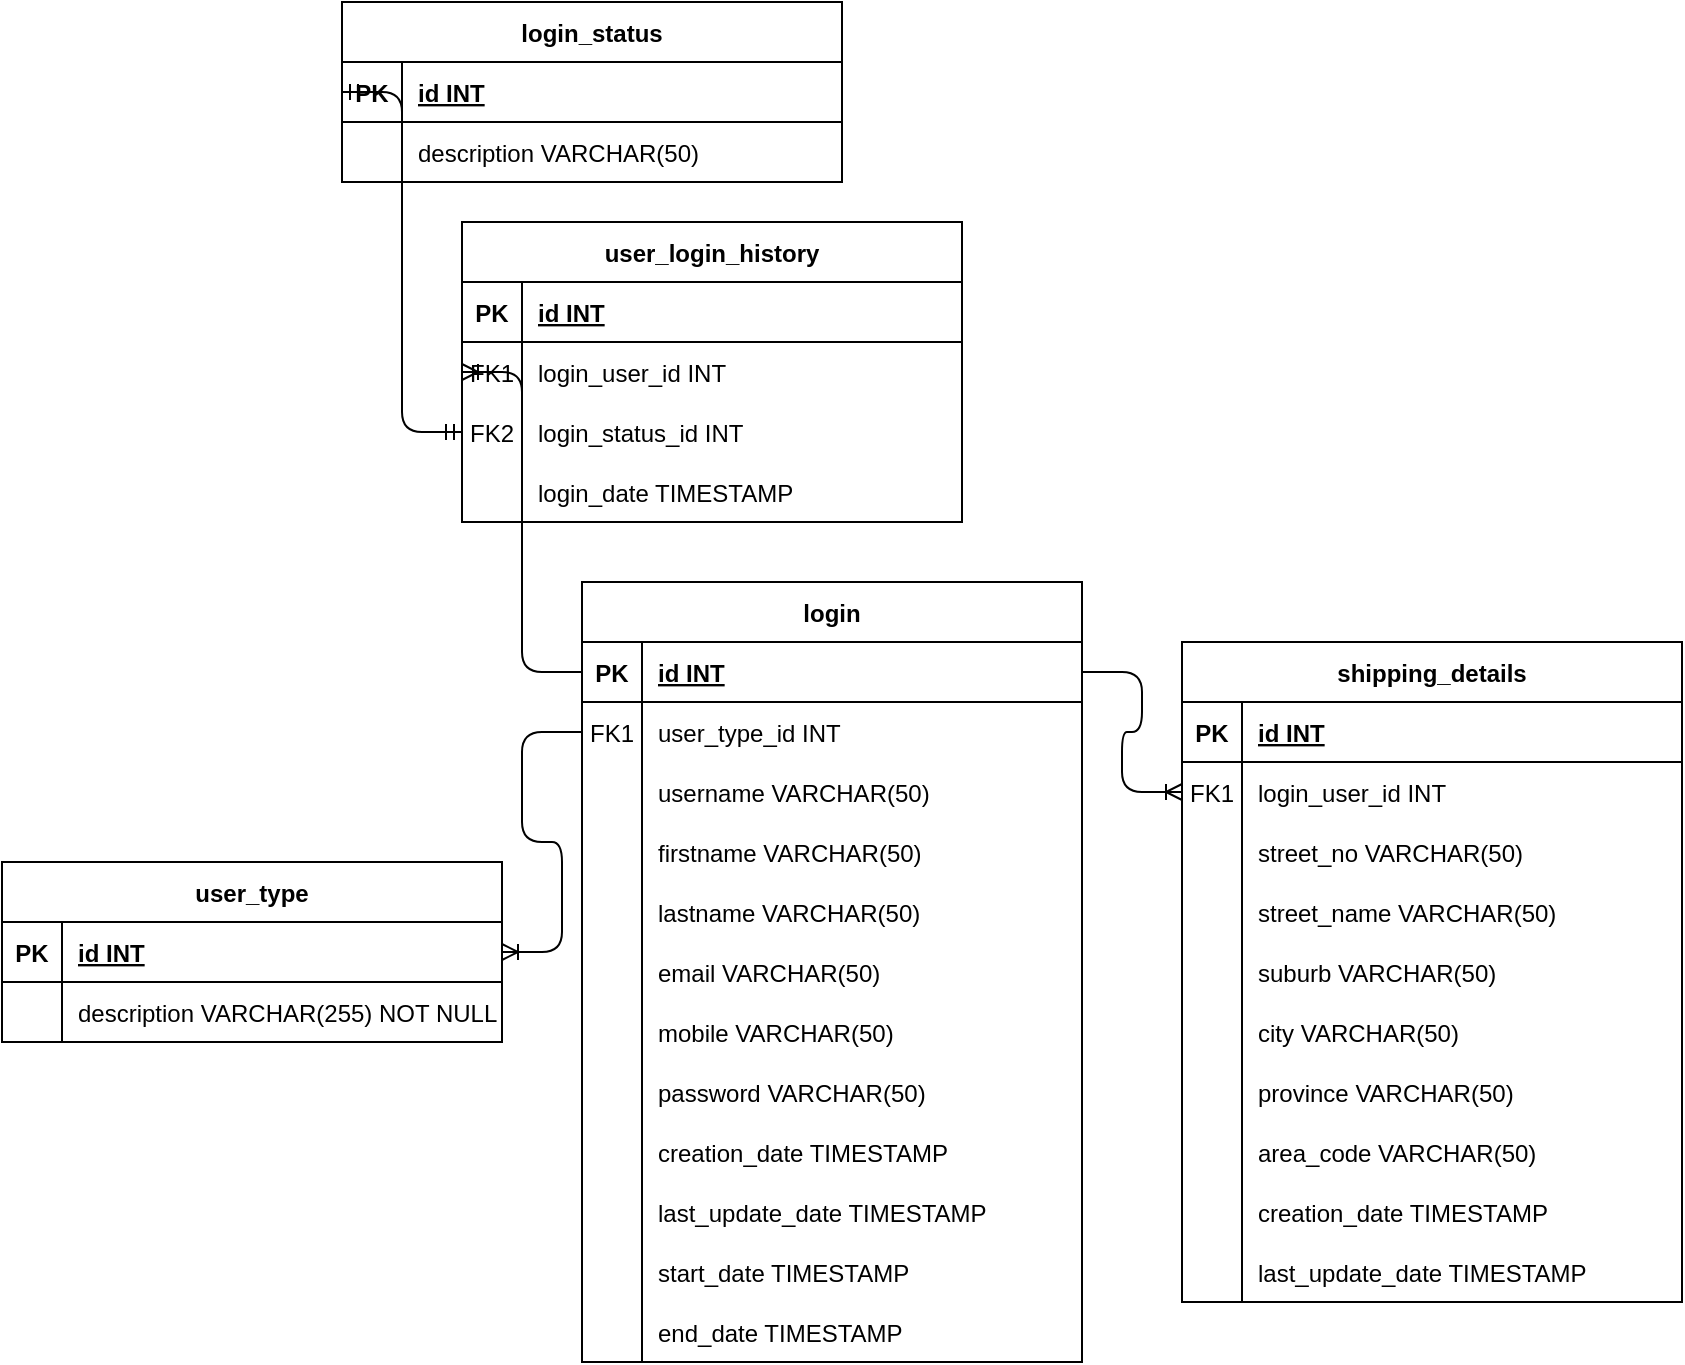 <mxfile version="14.6.1" type="device"><diagram id="R2lEEEUBdFMjLlhIrx00" name="Page-1"><mxGraphModel dx="1673" dy="2034" grid="1" gridSize="10" guides="1" tooltips="1" connect="1" arrows="1" fold="1" page="1" pageScale="1" pageWidth="850" pageHeight="1100" math="0" shadow="0" extFonts="Permanent Marker^https://fonts.googleapis.com/css?family=Permanent+Marker"><root><mxCell id="0"/><mxCell id="1" parent="0"/><mxCell id="C-vyLk0tnHw3VtMMgP7b-23" value="user_type" style="shape=table;startSize=30;container=1;collapsible=1;childLayout=tableLayout;fixedRows=1;rowLines=0;fontStyle=1;align=center;resizeLast=1;" parent="1" vertex="1"><mxGeometry x="80" y="-610" width="250" height="90" as="geometry"/></mxCell><mxCell id="C-vyLk0tnHw3VtMMgP7b-24" value="" style="shape=partialRectangle;collapsible=0;dropTarget=0;pointerEvents=0;fillColor=none;points=[[0,0.5],[1,0.5]];portConstraint=eastwest;top=0;left=0;right=0;bottom=1;" parent="C-vyLk0tnHw3VtMMgP7b-23" vertex="1"><mxGeometry y="30" width="250" height="30" as="geometry"/></mxCell><mxCell id="C-vyLk0tnHw3VtMMgP7b-25" value="PK" style="shape=partialRectangle;overflow=hidden;connectable=0;fillColor=none;top=0;left=0;bottom=0;right=0;fontStyle=1;" parent="C-vyLk0tnHw3VtMMgP7b-24" vertex="1"><mxGeometry width="30" height="30" as="geometry"/></mxCell><mxCell id="C-vyLk0tnHw3VtMMgP7b-26" value="id INT" style="shape=partialRectangle;overflow=hidden;connectable=0;fillColor=none;top=0;left=0;bottom=0;right=0;align=left;spacingLeft=6;fontStyle=5;" parent="C-vyLk0tnHw3VtMMgP7b-24" vertex="1"><mxGeometry x="30" width="220" height="30" as="geometry"/></mxCell><mxCell id="C-vyLk0tnHw3VtMMgP7b-27" value="" style="shape=partialRectangle;collapsible=0;dropTarget=0;pointerEvents=0;fillColor=none;points=[[0,0.5],[1,0.5]];portConstraint=eastwest;top=0;left=0;right=0;bottom=0;" parent="C-vyLk0tnHw3VtMMgP7b-23" vertex="1"><mxGeometry y="60" width="250" height="30" as="geometry"/></mxCell><mxCell id="C-vyLk0tnHw3VtMMgP7b-28" value="" style="shape=partialRectangle;overflow=hidden;connectable=0;fillColor=none;top=0;left=0;bottom=0;right=0;" parent="C-vyLk0tnHw3VtMMgP7b-27" vertex="1"><mxGeometry width="30" height="30" as="geometry"/></mxCell><mxCell id="C-vyLk0tnHw3VtMMgP7b-29" value="description VARCHAR(255) NOT NULL" style="shape=partialRectangle;overflow=hidden;connectable=0;fillColor=none;top=0;left=0;bottom=0;right=0;align=left;spacingLeft=6;" parent="C-vyLk0tnHw3VtMMgP7b-27" vertex="1"><mxGeometry x="30" width="220" height="30" as="geometry"/></mxCell><mxCell id="iZ-KJkPTC_FPO8PK14nZ-64" value="" style="edgeStyle=entityRelationEdgeStyle;fontSize=12;html=1;endArrow=ERoneToMany;entryX=1;entryY=0.5;entryDx=0;entryDy=0;exitX=0;exitY=0.5;exitDx=0;exitDy=0;" edge="1" parent="1" source="C-vyLk0tnHw3VtMMgP7b-6" target="C-vyLk0tnHw3VtMMgP7b-24"><mxGeometry width="100" height="100" relative="1" as="geometry"><mxPoint x="370" y="-640" as="sourcePoint"/><mxPoint x="470" y="-740" as="targetPoint"/></mxGeometry></mxCell><mxCell id="C-vyLk0tnHw3VtMMgP7b-2" value="login" style="shape=table;startSize=30;container=1;collapsible=1;childLayout=tableLayout;fixedRows=1;rowLines=0;fontStyle=1;align=center;resizeLast=1;" parent="1" vertex="1"><mxGeometry x="370" y="-750" width="250" height="390" as="geometry"><mxRectangle x="440" y="130" width="60" height="30" as="alternateBounds"/></mxGeometry></mxCell><mxCell id="C-vyLk0tnHw3VtMMgP7b-3" value="" style="shape=partialRectangle;collapsible=0;dropTarget=0;pointerEvents=0;fillColor=none;points=[[0,0.5],[1,0.5]];portConstraint=eastwest;top=0;left=0;right=0;bottom=1;" parent="C-vyLk0tnHw3VtMMgP7b-2" vertex="1"><mxGeometry y="30" width="250" height="30" as="geometry"/></mxCell><mxCell id="C-vyLk0tnHw3VtMMgP7b-4" value="PK" style="shape=partialRectangle;overflow=hidden;connectable=0;fillColor=none;top=0;left=0;bottom=0;right=0;fontStyle=1;" parent="C-vyLk0tnHw3VtMMgP7b-3" vertex="1"><mxGeometry width="30" height="30" as="geometry"/></mxCell><mxCell id="C-vyLk0tnHw3VtMMgP7b-5" value="id INT" style="shape=partialRectangle;overflow=hidden;connectable=0;fillColor=none;top=0;left=0;bottom=0;right=0;align=left;spacingLeft=6;fontStyle=5;" parent="C-vyLk0tnHw3VtMMgP7b-3" vertex="1"><mxGeometry x="30" width="220" height="30" as="geometry"/></mxCell><mxCell id="C-vyLk0tnHw3VtMMgP7b-6" value="" style="shape=partialRectangle;collapsible=0;dropTarget=0;pointerEvents=0;fillColor=none;points=[[0,0.5],[1,0.5]];portConstraint=eastwest;top=0;left=0;right=0;bottom=0;" parent="C-vyLk0tnHw3VtMMgP7b-2" vertex="1"><mxGeometry y="60" width="250" height="30" as="geometry"/></mxCell><mxCell id="C-vyLk0tnHw3VtMMgP7b-7" value="FK1" style="shape=partialRectangle;overflow=hidden;connectable=0;fillColor=none;top=0;left=0;bottom=0;right=0;" parent="C-vyLk0tnHw3VtMMgP7b-6" vertex="1"><mxGeometry width="30" height="30" as="geometry"/></mxCell><mxCell id="C-vyLk0tnHw3VtMMgP7b-8" value="user_type_id INT" style="shape=partialRectangle;overflow=hidden;connectable=0;fillColor=none;top=0;left=0;bottom=0;right=0;align=left;spacingLeft=6;" parent="C-vyLk0tnHw3VtMMgP7b-6" vertex="1"><mxGeometry x="30" width="220" height="30" as="geometry"/></mxCell><mxCell id="iZ-KJkPTC_FPO8PK14nZ-95" style="shape=partialRectangle;collapsible=0;dropTarget=0;pointerEvents=0;fillColor=none;points=[[0,0.5],[1,0.5]];portConstraint=eastwest;top=0;left=0;right=0;bottom=0;" vertex="1" parent="C-vyLk0tnHw3VtMMgP7b-2"><mxGeometry y="90" width="250" height="30" as="geometry"/></mxCell><mxCell id="iZ-KJkPTC_FPO8PK14nZ-96" style="shape=partialRectangle;overflow=hidden;connectable=0;fillColor=none;top=0;left=0;bottom=0;right=0;" vertex="1" parent="iZ-KJkPTC_FPO8PK14nZ-95"><mxGeometry width="30" height="30" as="geometry"/></mxCell><mxCell id="iZ-KJkPTC_FPO8PK14nZ-97" value="username VARCHAR(50)" style="shape=partialRectangle;overflow=hidden;connectable=0;fillColor=none;top=0;left=0;bottom=0;right=0;align=left;spacingLeft=6;" vertex="1" parent="iZ-KJkPTC_FPO8PK14nZ-95"><mxGeometry x="30" width="220" height="30" as="geometry"/></mxCell><mxCell id="iZ-KJkPTC_FPO8PK14nZ-98" style="shape=partialRectangle;collapsible=0;dropTarget=0;pointerEvents=0;fillColor=none;points=[[0,0.5],[1,0.5]];portConstraint=eastwest;top=0;left=0;right=0;bottom=0;" vertex="1" parent="C-vyLk0tnHw3VtMMgP7b-2"><mxGeometry y="120" width="250" height="30" as="geometry"/></mxCell><mxCell id="iZ-KJkPTC_FPO8PK14nZ-99" style="shape=partialRectangle;overflow=hidden;connectable=0;fillColor=none;top=0;left=0;bottom=0;right=0;" vertex="1" parent="iZ-KJkPTC_FPO8PK14nZ-98"><mxGeometry width="30" height="30" as="geometry"/></mxCell><mxCell id="iZ-KJkPTC_FPO8PK14nZ-100" value="firstname VARCHAR(50)" style="shape=partialRectangle;overflow=hidden;connectable=0;fillColor=none;top=0;left=0;bottom=0;right=0;align=left;spacingLeft=6;" vertex="1" parent="iZ-KJkPTC_FPO8PK14nZ-98"><mxGeometry x="30" width="220" height="30" as="geometry"/></mxCell><mxCell id="iZ-KJkPTC_FPO8PK14nZ-101" style="shape=partialRectangle;collapsible=0;dropTarget=0;pointerEvents=0;fillColor=none;points=[[0,0.5],[1,0.5]];portConstraint=eastwest;top=0;left=0;right=0;bottom=0;" vertex="1" parent="C-vyLk0tnHw3VtMMgP7b-2"><mxGeometry y="150" width="250" height="30" as="geometry"/></mxCell><mxCell id="iZ-KJkPTC_FPO8PK14nZ-102" style="shape=partialRectangle;overflow=hidden;connectable=0;fillColor=none;top=0;left=0;bottom=0;right=0;" vertex="1" parent="iZ-KJkPTC_FPO8PK14nZ-101"><mxGeometry width="30" height="30" as="geometry"/></mxCell><mxCell id="iZ-KJkPTC_FPO8PK14nZ-103" value="lastname VARCHAR(50)" style="shape=partialRectangle;overflow=hidden;connectable=0;fillColor=none;top=0;left=0;bottom=0;right=0;align=left;spacingLeft=6;" vertex="1" parent="iZ-KJkPTC_FPO8PK14nZ-101"><mxGeometry x="30" width="220" height="30" as="geometry"/></mxCell><mxCell id="iZ-KJkPTC_FPO8PK14nZ-104" style="shape=partialRectangle;collapsible=0;dropTarget=0;pointerEvents=0;fillColor=none;points=[[0,0.5],[1,0.5]];portConstraint=eastwest;top=0;left=0;right=0;bottom=0;" vertex="1" parent="C-vyLk0tnHw3VtMMgP7b-2"><mxGeometry y="180" width="250" height="30" as="geometry"/></mxCell><mxCell id="iZ-KJkPTC_FPO8PK14nZ-105" style="shape=partialRectangle;overflow=hidden;connectable=0;fillColor=none;top=0;left=0;bottom=0;right=0;" vertex="1" parent="iZ-KJkPTC_FPO8PK14nZ-104"><mxGeometry width="30" height="30" as="geometry"/></mxCell><mxCell id="iZ-KJkPTC_FPO8PK14nZ-106" value="email VARCHAR(50)" style="shape=partialRectangle;overflow=hidden;connectable=0;fillColor=none;top=0;left=0;bottom=0;right=0;align=left;spacingLeft=6;" vertex="1" parent="iZ-KJkPTC_FPO8PK14nZ-104"><mxGeometry x="30" width="220" height="30" as="geometry"/></mxCell><mxCell id="iZ-KJkPTC_FPO8PK14nZ-107" style="shape=partialRectangle;collapsible=0;dropTarget=0;pointerEvents=0;fillColor=none;points=[[0,0.5],[1,0.5]];portConstraint=eastwest;top=0;left=0;right=0;bottom=0;" vertex="1" parent="C-vyLk0tnHw3VtMMgP7b-2"><mxGeometry y="210" width="250" height="30" as="geometry"/></mxCell><mxCell id="iZ-KJkPTC_FPO8PK14nZ-108" style="shape=partialRectangle;overflow=hidden;connectable=0;fillColor=none;top=0;left=0;bottom=0;right=0;" vertex="1" parent="iZ-KJkPTC_FPO8PK14nZ-107"><mxGeometry width="30" height="30" as="geometry"/></mxCell><mxCell id="iZ-KJkPTC_FPO8PK14nZ-109" value="mobile VARCHAR(50)" style="shape=partialRectangle;overflow=hidden;connectable=0;fillColor=none;top=0;left=0;bottom=0;right=0;align=left;spacingLeft=6;" vertex="1" parent="iZ-KJkPTC_FPO8PK14nZ-107"><mxGeometry x="30" width="220" height="30" as="geometry"/></mxCell><mxCell id="iZ-KJkPTC_FPO8PK14nZ-110" style="shape=partialRectangle;collapsible=0;dropTarget=0;pointerEvents=0;fillColor=none;points=[[0,0.5],[1,0.5]];portConstraint=eastwest;top=0;left=0;right=0;bottom=0;" vertex="1" parent="C-vyLk0tnHw3VtMMgP7b-2"><mxGeometry y="240" width="250" height="30" as="geometry"/></mxCell><mxCell id="iZ-KJkPTC_FPO8PK14nZ-111" style="shape=partialRectangle;overflow=hidden;connectable=0;fillColor=none;top=0;left=0;bottom=0;right=0;" vertex="1" parent="iZ-KJkPTC_FPO8PK14nZ-110"><mxGeometry width="30" height="30" as="geometry"/></mxCell><mxCell id="iZ-KJkPTC_FPO8PK14nZ-112" value="password VARCHAR(50)" style="shape=partialRectangle;overflow=hidden;connectable=0;fillColor=none;top=0;left=0;bottom=0;right=0;align=left;spacingLeft=6;" vertex="1" parent="iZ-KJkPTC_FPO8PK14nZ-110"><mxGeometry x="30" width="220" height="30" as="geometry"/></mxCell><mxCell id="iZ-KJkPTC_FPO8PK14nZ-113" style="shape=partialRectangle;collapsible=0;dropTarget=0;pointerEvents=0;fillColor=none;points=[[0,0.5],[1,0.5]];portConstraint=eastwest;top=0;left=0;right=0;bottom=0;" vertex="1" parent="C-vyLk0tnHw3VtMMgP7b-2"><mxGeometry y="270" width="250" height="30" as="geometry"/></mxCell><mxCell id="iZ-KJkPTC_FPO8PK14nZ-114" style="shape=partialRectangle;overflow=hidden;connectable=0;fillColor=none;top=0;left=0;bottom=0;right=0;" vertex="1" parent="iZ-KJkPTC_FPO8PK14nZ-113"><mxGeometry width="30" height="30" as="geometry"/></mxCell><mxCell id="iZ-KJkPTC_FPO8PK14nZ-115" value="creation_date TIMESTAMP" style="shape=partialRectangle;overflow=hidden;connectable=0;fillColor=none;top=0;left=0;bottom=0;right=0;align=left;spacingLeft=6;" vertex="1" parent="iZ-KJkPTC_FPO8PK14nZ-113"><mxGeometry x="30" width="220" height="30" as="geometry"/></mxCell><mxCell id="iZ-KJkPTC_FPO8PK14nZ-119" style="shape=partialRectangle;collapsible=0;dropTarget=0;pointerEvents=0;fillColor=none;points=[[0,0.5],[1,0.5]];portConstraint=eastwest;top=0;left=0;right=0;bottom=0;" vertex="1" parent="C-vyLk0tnHw3VtMMgP7b-2"><mxGeometry y="300" width="250" height="30" as="geometry"/></mxCell><mxCell id="iZ-KJkPTC_FPO8PK14nZ-120" style="shape=partialRectangle;overflow=hidden;connectable=0;fillColor=none;top=0;left=0;bottom=0;right=0;" vertex="1" parent="iZ-KJkPTC_FPO8PK14nZ-119"><mxGeometry width="30" height="30" as="geometry"/></mxCell><mxCell id="iZ-KJkPTC_FPO8PK14nZ-121" value="last_update_date TIMESTAMP" style="shape=partialRectangle;overflow=hidden;connectable=0;fillColor=none;top=0;left=0;bottom=0;right=0;align=left;spacingLeft=6;" vertex="1" parent="iZ-KJkPTC_FPO8PK14nZ-119"><mxGeometry x="30" width="220" height="30" as="geometry"/></mxCell><mxCell id="iZ-KJkPTC_FPO8PK14nZ-122" style="shape=partialRectangle;collapsible=0;dropTarget=0;pointerEvents=0;fillColor=none;points=[[0,0.5],[1,0.5]];portConstraint=eastwest;top=0;left=0;right=0;bottom=0;" vertex="1" parent="C-vyLk0tnHw3VtMMgP7b-2"><mxGeometry y="330" width="250" height="30" as="geometry"/></mxCell><mxCell id="iZ-KJkPTC_FPO8PK14nZ-123" style="shape=partialRectangle;overflow=hidden;connectable=0;fillColor=none;top=0;left=0;bottom=0;right=0;" vertex="1" parent="iZ-KJkPTC_FPO8PK14nZ-122"><mxGeometry width="30" height="30" as="geometry"/></mxCell><mxCell id="iZ-KJkPTC_FPO8PK14nZ-124" value="start_date TIMESTAMP" style="shape=partialRectangle;overflow=hidden;connectable=0;fillColor=none;top=0;left=0;bottom=0;right=0;align=left;spacingLeft=6;" vertex="1" parent="iZ-KJkPTC_FPO8PK14nZ-122"><mxGeometry x="30" width="220" height="30" as="geometry"/></mxCell><mxCell id="iZ-KJkPTC_FPO8PK14nZ-125" style="shape=partialRectangle;collapsible=0;dropTarget=0;pointerEvents=0;fillColor=none;points=[[0,0.5],[1,0.5]];portConstraint=eastwest;top=0;left=0;right=0;bottom=0;" vertex="1" parent="C-vyLk0tnHw3VtMMgP7b-2"><mxGeometry y="360" width="250" height="30" as="geometry"/></mxCell><mxCell id="iZ-KJkPTC_FPO8PK14nZ-126" style="shape=partialRectangle;overflow=hidden;connectable=0;fillColor=none;top=0;left=0;bottom=0;right=0;" vertex="1" parent="iZ-KJkPTC_FPO8PK14nZ-125"><mxGeometry width="30" height="30" as="geometry"/></mxCell><mxCell id="iZ-KJkPTC_FPO8PK14nZ-127" value="end_date TIMESTAMP" style="shape=partialRectangle;overflow=hidden;connectable=0;fillColor=none;top=0;left=0;bottom=0;right=0;align=left;spacingLeft=6;" vertex="1" parent="iZ-KJkPTC_FPO8PK14nZ-125"><mxGeometry x="30" width="220" height="30" as="geometry"/></mxCell><mxCell id="C-vyLk0tnHw3VtMMgP7b-13" value="login_status" style="shape=table;startSize=30;container=1;collapsible=1;childLayout=tableLayout;fixedRows=1;rowLines=0;fontStyle=1;align=center;resizeLast=1;" parent="1" vertex="1"><mxGeometry x="250" y="-1040" width="250" height="90" as="geometry"/></mxCell><mxCell id="C-vyLk0tnHw3VtMMgP7b-14" value="" style="shape=partialRectangle;collapsible=0;dropTarget=0;pointerEvents=0;fillColor=none;points=[[0,0.5],[1,0.5]];portConstraint=eastwest;top=0;left=0;right=0;bottom=1;" parent="C-vyLk0tnHw3VtMMgP7b-13" vertex="1"><mxGeometry y="30" width="250" height="30" as="geometry"/></mxCell><mxCell id="C-vyLk0tnHw3VtMMgP7b-15" value="PK" style="shape=partialRectangle;overflow=hidden;connectable=0;fillColor=none;top=0;left=0;bottom=0;right=0;fontStyle=1;" parent="C-vyLk0tnHw3VtMMgP7b-14" vertex="1"><mxGeometry width="30" height="30" as="geometry"/></mxCell><mxCell id="C-vyLk0tnHw3VtMMgP7b-16" value="id INT" style="shape=partialRectangle;overflow=hidden;connectable=0;fillColor=none;top=0;left=0;bottom=0;right=0;align=left;spacingLeft=6;fontStyle=5;" parent="C-vyLk0tnHw3VtMMgP7b-14" vertex="1"><mxGeometry x="30" width="220" height="30" as="geometry"/></mxCell><mxCell id="C-vyLk0tnHw3VtMMgP7b-17" value="" style="shape=partialRectangle;collapsible=0;dropTarget=0;pointerEvents=0;fillColor=none;points=[[0,0.5],[1,0.5]];portConstraint=eastwest;top=0;left=0;right=0;bottom=0;" parent="C-vyLk0tnHw3VtMMgP7b-13" vertex="1"><mxGeometry y="60" width="250" height="30" as="geometry"/></mxCell><mxCell id="C-vyLk0tnHw3VtMMgP7b-18" value="" style="shape=partialRectangle;overflow=hidden;connectable=0;fillColor=none;top=0;left=0;bottom=0;right=0;" parent="C-vyLk0tnHw3VtMMgP7b-17" vertex="1"><mxGeometry width="30" height="30" as="geometry"/></mxCell><mxCell id="C-vyLk0tnHw3VtMMgP7b-19" value="description VARCHAR(50)" style="shape=partialRectangle;overflow=hidden;connectable=0;fillColor=none;top=0;left=0;bottom=0;right=0;align=left;spacingLeft=6;" parent="C-vyLk0tnHw3VtMMgP7b-17" vertex="1"><mxGeometry x="30" width="220" height="30" as="geometry"/></mxCell><mxCell id="iZ-KJkPTC_FPO8PK14nZ-29" value="shipping_details" style="shape=table;startSize=30;container=1;collapsible=1;childLayout=tableLayout;fixedRows=1;rowLines=0;fontStyle=1;align=center;resizeLast=1;" vertex="1" parent="1"><mxGeometry x="670" y="-720" width="250" height="330" as="geometry"/></mxCell><mxCell id="iZ-KJkPTC_FPO8PK14nZ-30" value="" style="shape=partialRectangle;collapsible=0;dropTarget=0;pointerEvents=0;fillColor=none;points=[[0,0.5],[1,0.5]];portConstraint=eastwest;top=0;left=0;right=0;bottom=1;" vertex="1" parent="iZ-KJkPTC_FPO8PK14nZ-29"><mxGeometry y="30" width="250" height="30" as="geometry"/></mxCell><mxCell id="iZ-KJkPTC_FPO8PK14nZ-31" value="PK" style="shape=partialRectangle;overflow=hidden;connectable=0;fillColor=none;top=0;left=0;bottom=0;right=0;fontStyle=1;" vertex="1" parent="iZ-KJkPTC_FPO8PK14nZ-30"><mxGeometry width="30" height="30" as="geometry"/></mxCell><mxCell id="iZ-KJkPTC_FPO8PK14nZ-32" value="id INT" style="shape=partialRectangle;overflow=hidden;connectable=0;fillColor=none;top=0;left=0;bottom=0;right=0;align=left;spacingLeft=6;fontStyle=5;" vertex="1" parent="iZ-KJkPTC_FPO8PK14nZ-30"><mxGeometry x="30" width="220" height="30" as="geometry"/></mxCell><mxCell id="iZ-KJkPTC_FPO8PK14nZ-131" style="shape=partialRectangle;collapsible=0;dropTarget=0;pointerEvents=0;fillColor=none;points=[[0,0.5],[1,0.5]];portConstraint=eastwest;top=0;left=0;right=0;bottom=0;" vertex="1" parent="iZ-KJkPTC_FPO8PK14nZ-29"><mxGeometry y="60" width="250" height="30" as="geometry"/></mxCell><mxCell id="iZ-KJkPTC_FPO8PK14nZ-132" value="FK1" style="shape=partialRectangle;overflow=hidden;connectable=0;fillColor=none;top=0;left=0;bottom=0;right=0;" vertex="1" parent="iZ-KJkPTC_FPO8PK14nZ-131"><mxGeometry width="30" height="30" as="geometry"/></mxCell><mxCell id="iZ-KJkPTC_FPO8PK14nZ-133" value="login_user_id INT" style="shape=partialRectangle;overflow=hidden;connectable=0;fillColor=none;top=0;left=0;bottom=0;right=0;align=left;spacingLeft=6;" vertex="1" parent="iZ-KJkPTC_FPO8PK14nZ-131"><mxGeometry x="30" width="220" height="30" as="geometry"/></mxCell><mxCell id="iZ-KJkPTC_FPO8PK14nZ-33" value="" style="shape=partialRectangle;collapsible=0;dropTarget=0;pointerEvents=0;fillColor=none;points=[[0,0.5],[1,0.5]];portConstraint=eastwest;top=0;left=0;right=0;bottom=0;" vertex="1" parent="iZ-KJkPTC_FPO8PK14nZ-29"><mxGeometry y="90" width="250" height="30" as="geometry"/></mxCell><mxCell id="iZ-KJkPTC_FPO8PK14nZ-34" value="" style="shape=partialRectangle;overflow=hidden;connectable=0;fillColor=none;top=0;left=0;bottom=0;right=0;" vertex="1" parent="iZ-KJkPTC_FPO8PK14nZ-33"><mxGeometry width="30" height="30" as="geometry"/></mxCell><mxCell id="iZ-KJkPTC_FPO8PK14nZ-35" value="street_no VARCHAR(50)" style="shape=partialRectangle;overflow=hidden;connectable=0;fillColor=none;top=0;left=0;bottom=0;right=0;align=left;spacingLeft=6;" vertex="1" parent="iZ-KJkPTC_FPO8PK14nZ-33"><mxGeometry x="30" width="220" height="30" as="geometry"/></mxCell><mxCell id="iZ-KJkPTC_FPO8PK14nZ-65" style="shape=partialRectangle;collapsible=0;dropTarget=0;pointerEvents=0;fillColor=none;points=[[0,0.5],[1,0.5]];portConstraint=eastwest;top=0;left=0;right=0;bottom=0;" vertex="1" parent="iZ-KJkPTC_FPO8PK14nZ-29"><mxGeometry y="120" width="250" height="30" as="geometry"/></mxCell><mxCell id="iZ-KJkPTC_FPO8PK14nZ-66" style="shape=partialRectangle;overflow=hidden;connectable=0;fillColor=none;top=0;left=0;bottom=0;right=0;" vertex="1" parent="iZ-KJkPTC_FPO8PK14nZ-65"><mxGeometry width="30" height="30" as="geometry"/></mxCell><mxCell id="iZ-KJkPTC_FPO8PK14nZ-67" value="street_name VARCHAR(50)" style="shape=partialRectangle;overflow=hidden;connectable=0;fillColor=none;top=0;left=0;bottom=0;right=0;align=left;spacingLeft=6;" vertex="1" parent="iZ-KJkPTC_FPO8PK14nZ-65"><mxGeometry x="30" width="220" height="30" as="geometry"/></mxCell><mxCell id="iZ-KJkPTC_FPO8PK14nZ-68" style="shape=partialRectangle;collapsible=0;dropTarget=0;pointerEvents=0;fillColor=none;points=[[0,0.5],[1,0.5]];portConstraint=eastwest;top=0;left=0;right=0;bottom=0;" vertex="1" parent="iZ-KJkPTC_FPO8PK14nZ-29"><mxGeometry y="150" width="250" height="30" as="geometry"/></mxCell><mxCell id="iZ-KJkPTC_FPO8PK14nZ-69" style="shape=partialRectangle;overflow=hidden;connectable=0;fillColor=none;top=0;left=0;bottom=0;right=0;" vertex="1" parent="iZ-KJkPTC_FPO8PK14nZ-68"><mxGeometry width="30" height="30" as="geometry"/></mxCell><mxCell id="iZ-KJkPTC_FPO8PK14nZ-70" value="suburb VARCHAR(50)" style="shape=partialRectangle;overflow=hidden;connectable=0;fillColor=none;top=0;left=0;bottom=0;right=0;align=left;spacingLeft=6;" vertex="1" parent="iZ-KJkPTC_FPO8PK14nZ-68"><mxGeometry x="30" width="220" height="30" as="geometry"/></mxCell><mxCell id="iZ-KJkPTC_FPO8PK14nZ-71" style="shape=partialRectangle;collapsible=0;dropTarget=0;pointerEvents=0;fillColor=none;points=[[0,0.5],[1,0.5]];portConstraint=eastwest;top=0;left=0;right=0;bottom=0;" vertex="1" parent="iZ-KJkPTC_FPO8PK14nZ-29"><mxGeometry y="180" width="250" height="30" as="geometry"/></mxCell><mxCell id="iZ-KJkPTC_FPO8PK14nZ-72" style="shape=partialRectangle;overflow=hidden;connectable=0;fillColor=none;top=0;left=0;bottom=0;right=0;" vertex="1" parent="iZ-KJkPTC_FPO8PK14nZ-71"><mxGeometry width="30" height="30" as="geometry"/></mxCell><mxCell id="iZ-KJkPTC_FPO8PK14nZ-73" value="city VARCHAR(50)" style="shape=partialRectangle;overflow=hidden;connectable=0;fillColor=none;top=0;left=0;bottom=0;right=0;align=left;spacingLeft=6;" vertex="1" parent="iZ-KJkPTC_FPO8PK14nZ-71"><mxGeometry x="30" width="220" height="30" as="geometry"/></mxCell><mxCell id="iZ-KJkPTC_FPO8PK14nZ-74" style="shape=partialRectangle;collapsible=0;dropTarget=0;pointerEvents=0;fillColor=none;points=[[0,0.5],[1,0.5]];portConstraint=eastwest;top=0;left=0;right=0;bottom=0;" vertex="1" parent="iZ-KJkPTC_FPO8PK14nZ-29"><mxGeometry y="210" width="250" height="30" as="geometry"/></mxCell><mxCell id="iZ-KJkPTC_FPO8PK14nZ-75" style="shape=partialRectangle;overflow=hidden;connectable=0;fillColor=none;top=0;left=0;bottom=0;right=0;" vertex="1" parent="iZ-KJkPTC_FPO8PK14nZ-74"><mxGeometry width="30" height="30" as="geometry"/></mxCell><mxCell id="iZ-KJkPTC_FPO8PK14nZ-76" value="province VARCHAR(50)" style="shape=partialRectangle;overflow=hidden;connectable=0;fillColor=none;top=0;left=0;bottom=0;right=0;align=left;spacingLeft=6;" vertex="1" parent="iZ-KJkPTC_FPO8PK14nZ-74"><mxGeometry x="30" width="220" height="30" as="geometry"/></mxCell><mxCell id="iZ-KJkPTC_FPO8PK14nZ-77" style="shape=partialRectangle;collapsible=0;dropTarget=0;pointerEvents=0;fillColor=none;points=[[0,0.5],[1,0.5]];portConstraint=eastwest;top=0;left=0;right=0;bottom=0;" vertex="1" parent="iZ-KJkPTC_FPO8PK14nZ-29"><mxGeometry y="240" width="250" height="30" as="geometry"/></mxCell><mxCell id="iZ-KJkPTC_FPO8PK14nZ-78" style="shape=partialRectangle;overflow=hidden;connectable=0;fillColor=none;top=0;left=0;bottom=0;right=0;" vertex="1" parent="iZ-KJkPTC_FPO8PK14nZ-77"><mxGeometry width="30" height="30" as="geometry"/></mxCell><mxCell id="iZ-KJkPTC_FPO8PK14nZ-79" value="area_code VARCHAR(50)" style="shape=partialRectangle;overflow=hidden;connectable=0;fillColor=none;top=0;left=0;bottom=0;right=0;align=left;spacingLeft=6;" vertex="1" parent="iZ-KJkPTC_FPO8PK14nZ-77"><mxGeometry x="30" width="220" height="30" as="geometry"/></mxCell><mxCell id="iZ-KJkPTC_FPO8PK14nZ-80" style="shape=partialRectangle;collapsible=0;dropTarget=0;pointerEvents=0;fillColor=none;points=[[0,0.5],[1,0.5]];portConstraint=eastwest;top=0;left=0;right=0;bottom=0;" vertex="1" parent="iZ-KJkPTC_FPO8PK14nZ-29"><mxGeometry y="270" width="250" height="30" as="geometry"/></mxCell><mxCell id="iZ-KJkPTC_FPO8PK14nZ-81" style="shape=partialRectangle;overflow=hidden;connectable=0;fillColor=none;top=0;left=0;bottom=0;right=0;" vertex="1" parent="iZ-KJkPTC_FPO8PK14nZ-80"><mxGeometry width="30" height="30" as="geometry"/></mxCell><mxCell id="iZ-KJkPTC_FPO8PK14nZ-82" value="creation_date TIMESTAMP" style="shape=partialRectangle;overflow=hidden;connectable=0;fillColor=none;top=0;left=0;bottom=0;right=0;align=left;spacingLeft=6;" vertex="1" parent="iZ-KJkPTC_FPO8PK14nZ-80"><mxGeometry x="30" width="220" height="30" as="geometry"/></mxCell><mxCell id="iZ-KJkPTC_FPO8PK14nZ-83" style="shape=partialRectangle;collapsible=0;dropTarget=0;pointerEvents=0;fillColor=none;points=[[0,0.5],[1,0.5]];portConstraint=eastwest;top=0;left=0;right=0;bottom=0;" vertex="1" parent="iZ-KJkPTC_FPO8PK14nZ-29"><mxGeometry y="300" width="250" height="30" as="geometry"/></mxCell><mxCell id="iZ-KJkPTC_FPO8PK14nZ-84" style="shape=partialRectangle;overflow=hidden;connectable=0;fillColor=none;top=0;left=0;bottom=0;right=0;" vertex="1" parent="iZ-KJkPTC_FPO8PK14nZ-83"><mxGeometry width="30" height="30" as="geometry"/></mxCell><mxCell id="iZ-KJkPTC_FPO8PK14nZ-85" value="last_update_date TIMESTAMP" style="shape=partialRectangle;overflow=hidden;connectable=0;fillColor=none;top=0;left=0;bottom=0;right=0;align=left;spacingLeft=6;" vertex="1" parent="iZ-KJkPTC_FPO8PK14nZ-83"><mxGeometry x="30" width="220" height="30" as="geometry"/></mxCell><mxCell id="iZ-KJkPTC_FPO8PK14nZ-52" value="user_login_history" style="shape=table;startSize=30;container=1;collapsible=1;childLayout=tableLayout;fixedRows=1;rowLines=0;fontStyle=1;align=center;resizeLast=1;" vertex="1" parent="1"><mxGeometry x="310" y="-930" width="250" height="150" as="geometry"/></mxCell><mxCell id="iZ-KJkPTC_FPO8PK14nZ-53" value="" style="shape=partialRectangle;collapsible=0;dropTarget=0;pointerEvents=0;fillColor=none;points=[[0,0.5],[1,0.5]];portConstraint=eastwest;top=0;left=0;right=0;bottom=1;" vertex="1" parent="iZ-KJkPTC_FPO8PK14nZ-52"><mxGeometry y="30" width="250" height="30" as="geometry"/></mxCell><mxCell id="iZ-KJkPTC_FPO8PK14nZ-54" value="PK" style="shape=partialRectangle;overflow=hidden;connectable=0;fillColor=none;top=0;left=0;bottom=0;right=0;fontStyle=1;" vertex="1" parent="iZ-KJkPTC_FPO8PK14nZ-53"><mxGeometry width="30" height="30" as="geometry"/></mxCell><mxCell id="iZ-KJkPTC_FPO8PK14nZ-55" value="id INT" style="shape=partialRectangle;overflow=hidden;connectable=0;fillColor=none;top=0;left=0;bottom=0;right=0;align=left;spacingLeft=6;fontStyle=5;" vertex="1" parent="iZ-KJkPTC_FPO8PK14nZ-53"><mxGeometry x="30" width="220" height="30" as="geometry"/></mxCell><mxCell id="iZ-KJkPTC_FPO8PK14nZ-128" style="shape=partialRectangle;collapsible=0;dropTarget=0;pointerEvents=0;fillColor=none;points=[[0,0.5],[1,0.5]];portConstraint=eastwest;top=0;left=0;right=0;bottom=0;" vertex="1" parent="iZ-KJkPTC_FPO8PK14nZ-52"><mxGeometry y="60" width="250" height="30" as="geometry"/></mxCell><mxCell id="iZ-KJkPTC_FPO8PK14nZ-129" value="FK1" style="shape=partialRectangle;overflow=hidden;connectable=0;fillColor=none;top=0;left=0;bottom=0;right=0;" vertex="1" parent="iZ-KJkPTC_FPO8PK14nZ-128"><mxGeometry width="30" height="30" as="geometry"/></mxCell><mxCell id="iZ-KJkPTC_FPO8PK14nZ-130" value="login_user_id INT" style="shape=partialRectangle;overflow=hidden;connectable=0;fillColor=none;top=0;left=0;bottom=0;right=0;align=left;spacingLeft=6;" vertex="1" parent="iZ-KJkPTC_FPO8PK14nZ-128"><mxGeometry x="30" width="220" height="30" as="geometry"/></mxCell><mxCell id="iZ-KJkPTC_FPO8PK14nZ-56" value="" style="shape=partialRectangle;collapsible=0;dropTarget=0;pointerEvents=0;fillColor=none;points=[[0,0.5],[1,0.5]];portConstraint=eastwest;top=0;left=0;right=0;bottom=0;" vertex="1" parent="iZ-KJkPTC_FPO8PK14nZ-52"><mxGeometry y="90" width="250" height="30" as="geometry"/></mxCell><mxCell id="iZ-KJkPTC_FPO8PK14nZ-57" value="FK2" style="shape=partialRectangle;overflow=hidden;connectable=0;fillColor=none;top=0;left=0;bottom=0;right=0;" vertex="1" parent="iZ-KJkPTC_FPO8PK14nZ-56"><mxGeometry width="30" height="30" as="geometry"/></mxCell><mxCell id="iZ-KJkPTC_FPO8PK14nZ-58" value="login_status_id INT" style="shape=partialRectangle;overflow=hidden;connectable=0;fillColor=none;top=0;left=0;bottom=0;right=0;align=left;spacingLeft=6;" vertex="1" parent="iZ-KJkPTC_FPO8PK14nZ-56"><mxGeometry x="30" width="220" height="30" as="geometry"/></mxCell><mxCell id="iZ-KJkPTC_FPO8PK14nZ-92" style="shape=partialRectangle;collapsible=0;dropTarget=0;pointerEvents=0;fillColor=none;points=[[0,0.5],[1,0.5]];portConstraint=eastwest;top=0;left=0;right=0;bottom=0;" vertex="1" parent="iZ-KJkPTC_FPO8PK14nZ-52"><mxGeometry y="120" width="250" height="30" as="geometry"/></mxCell><mxCell id="iZ-KJkPTC_FPO8PK14nZ-93" style="shape=partialRectangle;overflow=hidden;connectable=0;fillColor=none;top=0;left=0;bottom=0;right=0;" vertex="1" parent="iZ-KJkPTC_FPO8PK14nZ-92"><mxGeometry width="30" height="30" as="geometry"/></mxCell><mxCell id="iZ-KJkPTC_FPO8PK14nZ-94" value="login_date TIMESTAMP" style="shape=partialRectangle;overflow=hidden;connectable=0;fillColor=none;top=0;left=0;bottom=0;right=0;align=left;spacingLeft=6;" vertex="1" parent="iZ-KJkPTC_FPO8PK14nZ-92"><mxGeometry x="30" width="220" height="30" as="geometry"/></mxCell><mxCell id="iZ-KJkPTC_FPO8PK14nZ-139" value="" style="edgeStyle=entityRelationEdgeStyle;fontSize=12;html=1;endArrow=ERoneToMany;entryX=0;entryY=0.5;entryDx=0;entryDy=0;exitX=1;exitY=0.5;exitDx=0;exitDy=0;" edge="1" parent="1" source="C-vyLk0tnHw3VtMMgP7b-3" target="iZ-KJkPTC_FPO8PK14nZ-131"><mxGeometry x="30" y="-790" width="100" height="100" as="geometry"><mxPoint x="570" y="-730" as="sourcePoint"/><mxPoint x="670" y="-830" as="targetPoint"/></mxGeometry></mxCell><mxCell id="iZ-KJkPTC_FPO8PK14nZ-141" value="" style="edgeStyle=entityRelationEdgeStyle;fontSize=12;html=1;endArrow=ERoneToMany;exitX=0;exitY=0.5;exitDx=0;exitDy=0;entryX=0;entryY=0.5;entryDx=0;entryDy=0;" edge="1" parent="1" source="C-vyLk0tnHw3VtMMgP7b-3" target="iZ-KJkPTC_FPO8PK14nZ-128"><mxGeometry x="30" y="-790" width="100" height="100" as="geometry"><mxPoint x="-70" y="-450" as="sourcePoint"/><mxPoint x="30" y="-550" as="targetPoint"/></mxGeometry></mxCell><mxCell id="iZ-KJkPTC_FPO8PK14nZ-142" value="" style="edgeStyle=entityRelationEdgeStyle;fontSize=12;html=1;endArrow=ERmandOne;startArrow=ERmandOne;exitX=0;exitY=0.5;exitDx=0;exitDy=0;entryX=0;entryY=0.5;entryDx=0;entryDy=0;" edge="1" parent="1" source="iZ-KJkPTC_FPO8PK14nZ-56" target="C-vyLk0tnHw3VtMMgP7b-14"><mxGeometry x="30" y="-790" width="100" height="100" as="geometry"><mxPoint x="50" y="-655" as="sourcePoint"/><mxPoint x="-40" y="-555" as="targetPoint"/></mxGeometry></mxCell></root></mxGraphModel></diagram></mxfile>
